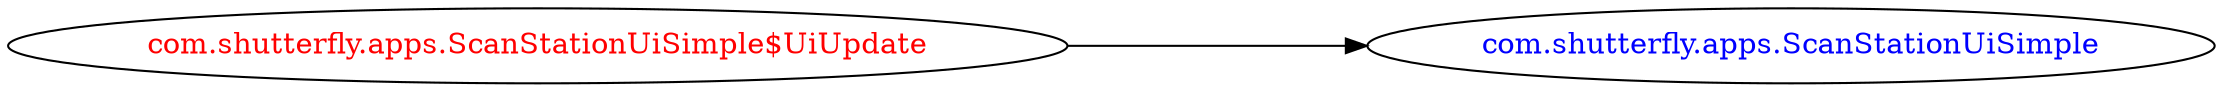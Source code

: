 digraph dependencyGraph {
 concentrate=true;
 ranksep="2.0";
 rankdir="LR"; 
 splines="ortho";
"com.shutterfly.apps.ScanStationUiSimple$UiUpdate" [fontcolor="red"];
"com.shutterfly.apps.ScanStationUiSimple" [ fontcolor="blue" ];
"com.shutterfly.apps.ScanStationUiSimple$UiUpdate"->"com.shutterfly.apps.ScanStationUiSimple";
}